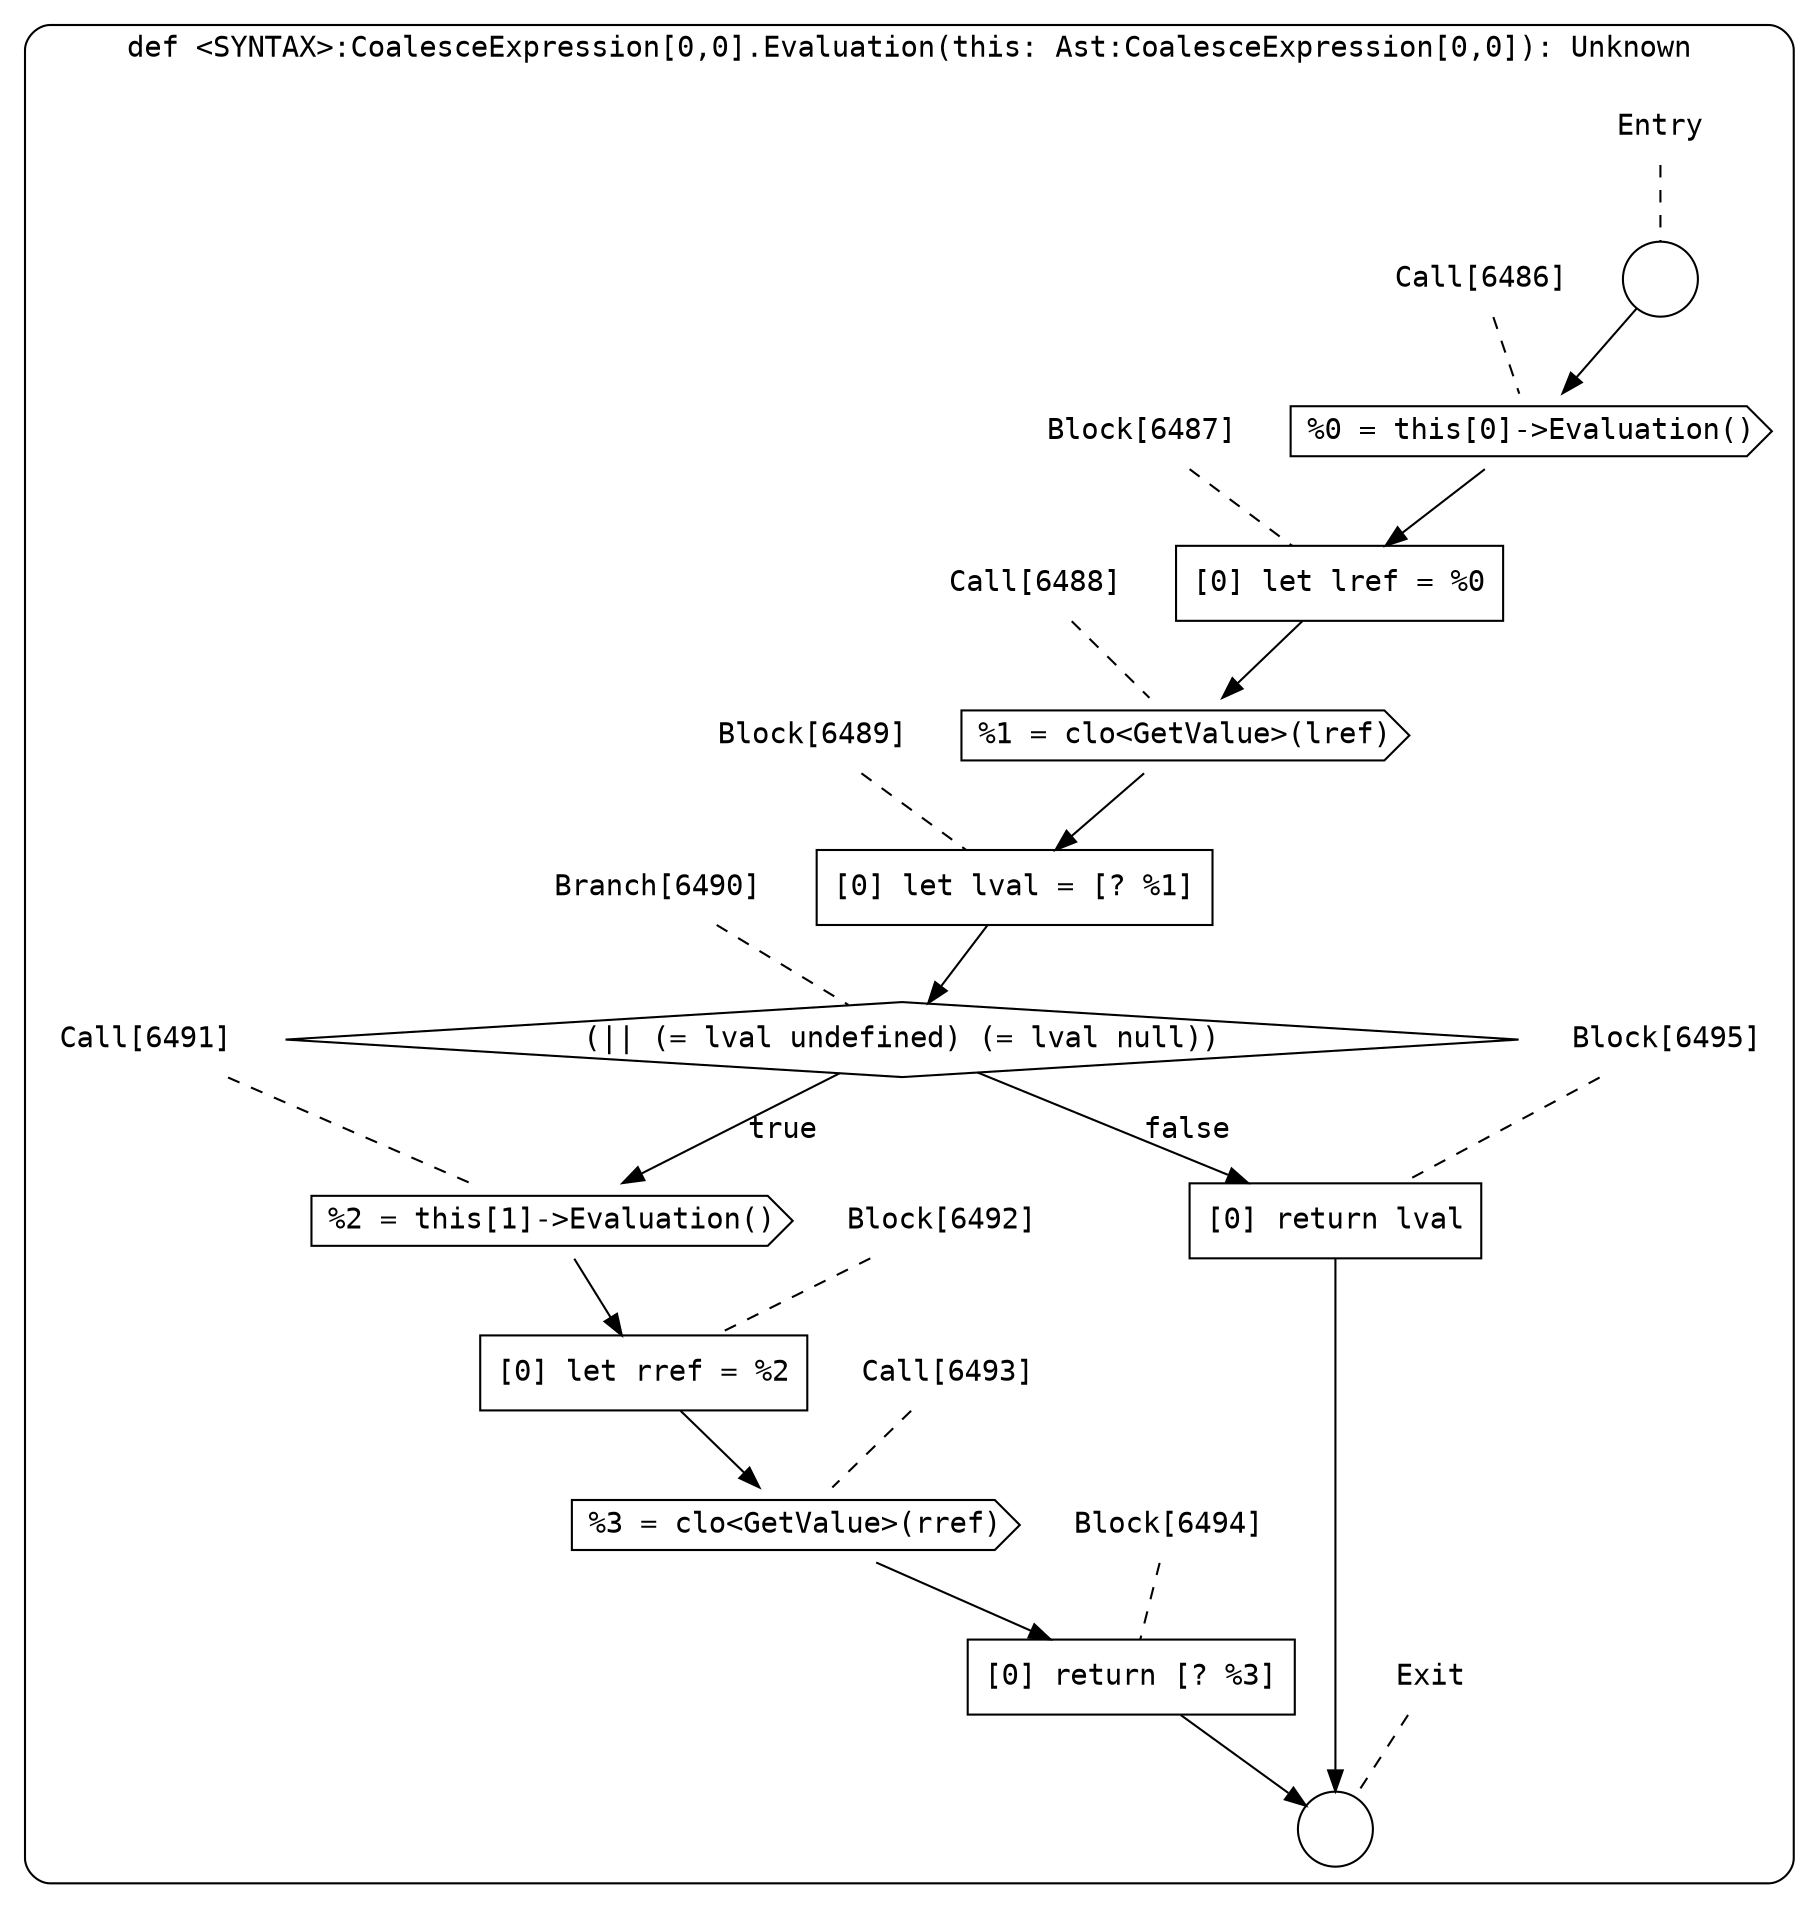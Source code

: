 digraph {
  graph [fontname = "Consolas"]
  node [fontname = "Consolas"]
  edge [fontname = "Consolas"]
  subgraph cluster1336 {
    label = "def <SYNTAX>:CoalesceExpression[0,0].Evaluation(this: Ast:CoalesceExpression[0,0]): Unknown"
    style = rounded
    cluster1336_entry_name [shape=none, label=<<font color="black">Entry</font>>]
    cluster1336_entry_name -> cluster1336_entry [arrowhead=none, color="black", style=dashed]
    cluster1336_entry [shape=circle label=" " color="black" fillcolor="white" style=filled]
    cluster1336_entry -> node6486 [color="black"]
    cluster1336_exit_name [shape=none, label=<<font color="black">Exit</font>>]
    cluster1336_exit_name -> cluster1336_exit [arrowhead=none, color="black", style=dashed]
    cluster1336_exit [shape=circle label=" " color="black" fillcolor="white" style=filled]
    node6486_name [shape=none, label=<<font color="black">Call[6486]</font>>]
    node6486_name -> node6486 [arrowhead=none, color="black", style=dashed]
    node6486 [shape=cds, label=<<font color="black">%0 = this[0]-&gt;Evaluation()</font>> color="black" fillcolor="white", style=filled]
    node6486 -> node6487 [color="black"]
    node6487_name [shape=none, label=<<font color="black">Block[6487]</font>>]
    node6487_name -> node6487 [arrowhead=none, color="black", style=dashed]
    node6487 [shape=box, label=<<font color="black">[0] let lref = %0<BR ALIGN="LEFT"/></font>> color="black" fillcolor="white", style=filled]
    node6487 -> node6488 [color="black"]
    node6488_name [shape=none, label=<<font color="black">Call[6488]</font>>]
    node6488_name -> node6488 [arrowhead=none, color="black", style=dashed]
    node6488 [shape=cds, label=<<font color="black">%1 = clo&lt;GetValue&gt;(lref)</font>> color="black" fillcolor="white", style=filled]
    node6488 -> node6489 [color="black"]
    node6489_name [shape=none, label=<<font color="black">Block[6489]</font>>]
    node6489_name -> node6489 [arrowhead=none, color="black", style=dashed]
    node6489 [shape=box, label=<<font color="black">[0] let lval = [? %1]<BR ALIGN="LEFT"/></font>> color="black" fillcolor="white", style=filled]
    node6489 -> node6490 [color="black"]
    node6490_name [shape=none, label=<<font color="black">Branch[6490]</font>>]
    node6490_name -> node6490 [arrowhead=none, color="black", style=dashed]
    node6490 [shape=diamond, label=<<font color="black">(|| (= lval undefined) (= lval null))</font>> color="black" fillcolor="white", style=filled]
    node6490 -> node6491 [label=<<font color="black">true</font>> color="black"]
    node6490 -> node6495 [label=<<font color="black">false</font>> color="black"]
    node6491_name [shape=none, label=<<font color="black">Call[6491]</font>>]
    node6491_name -> node6491 [arrowhead=none, color="black", style=dashed]
    node6491 [shape=cds, label=<<font color="black">%2 = this[1]-&gt;Evaluation()</font>> color="black" fillcolor="white", style=filled]
    node6491 -> node6492 [color="black"]
    node6495_name [shape=none, label=<<font color="black">Block[6495]</font>>]
    node6495_name -> node6495 [arrowhead=none, color="black", style=dashed]
    node6495 [shape=box, label=<<font color="black">[0] return lval<BR ALIGN="LEFT"/></font>> color="black" fillcolor="white", style=filled]
    node6495 -> cluster1336_exit [color="black"]
    node6492_name [shape=none, label=<<font color="black">Block[6492]</font>>]
    node6492_name -> node6492 [arrowhead=none, color="black", style=dashed]
    node6492 [shape=box, label=<<font color="black">[0] let rref = %2<BR ALIGN="LEFT"/></font>> color="black" fillcolor="white", style=filled]
    node6492 -> node6493 [color="black"]
    node6493_name [shape=none, label=<<font color="black">Call[6493]</font>>]
    node6493_name -> node6493 [arrowhead=none, color="black", style=dashed]
    node6493 [shape=cds, label=<<font color="black">%3 = clo&lt;GetValue&gt;(rref)</font>> color="black" fillcolor="white", style=filled]
    node6493 -> node6494 [color="black"]
    node6494_name [shape=none, label=<<font color="black">Block[6494]</font>>]
    node6494_name -> node6494 [arrowhead=none, color="black", style=dashed]
    node6494 [shape=box, label=<<font color="black">[0] return [? %3]<BR ALIGN="LEFT"/></font>> color="black" fillcolor="white", style=filled]
    node6494 -> cluster1336_exit [color="black"]
  }
}